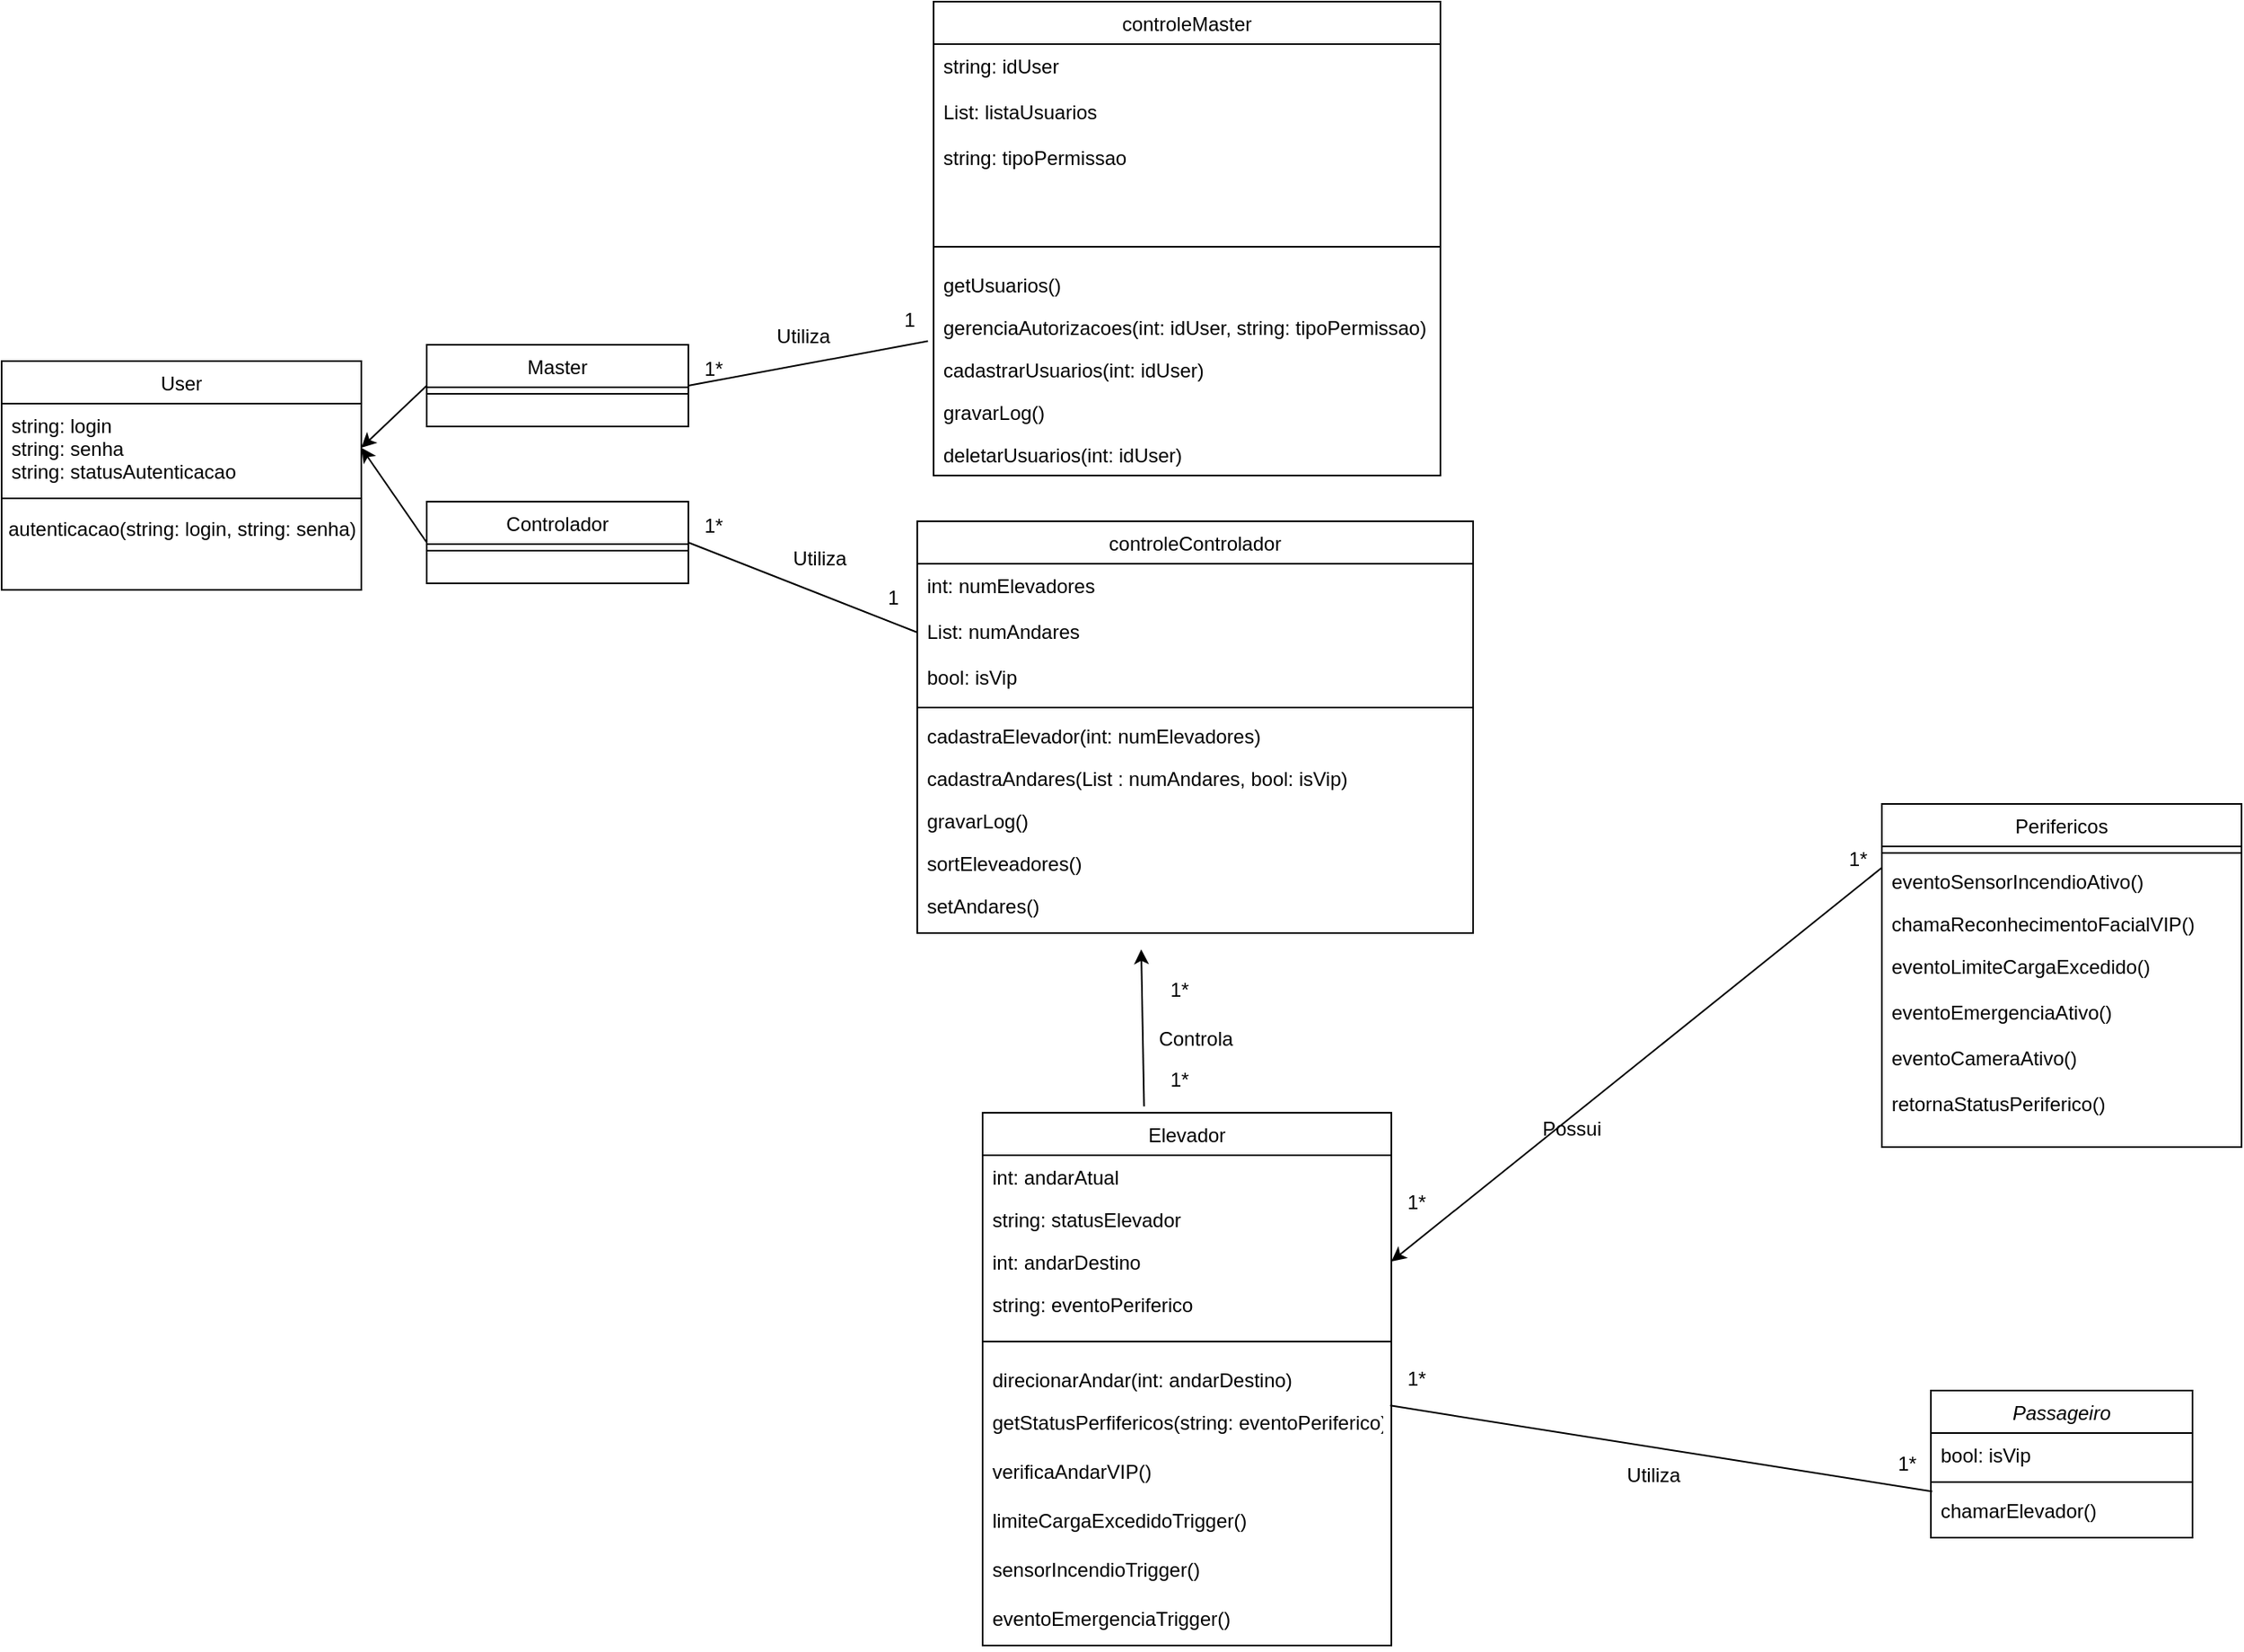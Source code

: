 <mxfile version="20.5.3" type="github">
  <diagram id="C5RBs43oDa-KdzZeNtuy" name="Page-1">
    <mxGraphModel dx="1778" dy="2152" grid="1" gridSize="10" guides="1" tooltips="1" connect="1" arrows="1" fold="1" page="1" pageScale="1" pageWidth="827" pageHeight="1169" math="0" shadow="0">
      <root>
        <mxCell id="WIyWlLk6GJQsqaUBKTNV-0" />
        <mxCell id="WIyWlLk6GJQsqaUBKTNV-1" parent="WIyWlLk6GJQsqaUBKTNV-0" />
        <mxCell id="zkfFHV4jXpPFQw0GAbJ--0" value="Passageiro" style="swimlane;fontStyle=2;align=center;verticalAlign=top;childLayout=stackLayout;horizontal=1;startSize=26;horizontalStack=0;resizeParent=1;resizeLast=0;collapsible=1;marginBottom=0;rounded=0;shadow=0;strokeWidth=1;" parent="WIyWlLk6GJQsqaUBKTNV-1" vertex="1">
          <mxGeometry x="1250" y="790" width="160" height="90" as="geometry">
            <mxRectangle x="230" y="140" width="160" height="26" as="alternateBounds" />
          </mxGeometry>
        </mxCell>
        <mxCell id="zkfFHV4jXpPFQw0GAbJ--1" value="bool: isVip" style="text;align=left;verticalAlign=top;spacingLeft=4;spacingRight=4;overflow=hidden;rotatable=0;points=[[0,0.5],[1,0.5]];portConstraint=eastwest;" parent="zkfFHV4jXpPFQw0GAbJ--0" vertex="1">
          <mxGeometry y="26" width="160" height="26" as="geometry" />
        </mxCell>
        <mxCell id="zkfFHV4jXpPFQw0GAbJ--4" value="" style="line;html=1;strokeWidth=1;align=left;verticalAlign=middle;spacingTop=-1;spacingLeft=3;spacingRight=3;rotatable=0;labelPosition=right;points=[];portConstraint=eastwest;" parent="zkfFHV4jXpPFQw0GAbJ--0" vertex="1">
          <mxGeometry y="52" width="160" height="8" as="geometry" />
        </mxCell>
        <mxCell id="zkfFHV4jXpPFQw0GAbJ--5" value="chamarElevador()" style="text;align=left;verticalAlign=top;spacingLeft=4;spacingRight=4;overflow=hidden;rotatable=0;points=[[0,0.5],[1,0.5]];portConstraint=eastwest;" parent="zkfFHV4jXpPFQw0GAbJ--0" vertex="1">
          <mxGeometry y="60" width="160" height="26" as="geometry" />
        </mxCell>
        <mxCell id="zkfFHV4jXpPFQw0GAbJ--6" value="Controlador" style="swimlane;fontStyle=0;align=center;verticalAlign=top;childLayout=stackLayout;horizontal=1;startSize=26;horizontalStack=0;resizeParent=1;resizeLast=0;collapsible=1;marginBottom=0;rounded=0;shadow=0;strokeWidth=1;" parent="WIyWlLk6GJQsqaUBKTNV-1" vertex="1">
          <mxGeometry x="330" y="246" width="160" height="50" as="geometry">
            <mxRectangle x="130" y="380" width="160" height="26" as="alternateBounds" />
          </mxGeometry>
        </mxCell>
        <mxCell id="zkfFHV4jXpPFQw0GAbJ--9" value="" style="line;html=1;strokeWidth=1;align=left;verticalAlign=middle;spacingTop=-1;spacingLeft=3;spacingRight=3;rotatable=0;labelPosition=right;points=[];portConstraint=eastwest;" parent="zkfFHV4jXpPFQw0GAbJ--6" vertex="1">
          <mxGeometry y="26" width="160" height="8" as="geometry" />
        </mxCell>
        <mxCell id="zkfFHV4jXpPFQw0GAbJ--13" value="Master" style="swimlane;fontStyle=0;align=center;verticalAlign=top;childLayout=stackLayout;horizontal=1;startSize=26;horizontalStack=0;resizeParent=1;resizeLast=0;collapsible=1;marginBottom=0;rounded=0;shadow=0;strokeWidth=1;" parent="WIyWlLk6GJQsqaUBKTNV-1" vertex="1">
          <mxGeometry x="330" y="150" width="160" height="50" as="geometry">
            <mxRectangle x="340" y="380" width="170" height="26" as="alternateBounds" />
          </mxGeometry>
        </mxCell>
        <mxCell id="zkfFHV4jXpPFQw0GAbJ--15" value="" style="line;html=1;strokeWidth=1;align=left;verticalAlign=middle;spacingTop=-1;spacingLeft=3;spacingRight=3;rotatable=0;labelPosition=right;points=[];portConstraint=eastwest;" parent="zkfFHV4jXpPFQw0GAbJ--13" vertex="1">
          <mxGeometry y="26" width="160" height="8" as="geometry" />
        </mxCell>
        <mxCell id="zkfFHV4jXpPFQw0GAbJ--17" value="Perifericos" style="swimlane;fontStyle=0;align=center;verticalAlign=top;childLayout=stackLayout;horizontal=1;startSize=26;horizontalStack=0;resizeParent=1;resizeLast=0;collapsible=1;marginBottom=0;rounded=0;shadow=0;strokeWidth=1;" parent="WIyWlLk6GJQsqaUBKTNV-1" vertex="1">
          <mxGeometry x="1220" y="431" width="220" height="210" as="geometry">
            <mxRectangle x="550" y="140" width="160" height="26" as="alternateBounds" />
          </mxGeometry>
        </mxCell>
        <mxCell id="zkfFHV4jXpPFQw0GAbJ--23" value="" style="line;html=1;strokeWidth=1;align=left;verticalAlign=middle;spacingTop=-1;spacingLeft=3;spacingRight=3;rotatable=0;labelPosition=right;points=[];portConstraint=eastwest;" parent="zkfFHV4jXpPFQw0GAbJ--17" vertex="1">
          <mxGeometry y="26" width="220" height="8" as="geometry" />
        </mxCell>
        <mxCell id="zkfFHV4jXpPFQw0GAbJ--24" value="eventoSensorIncendioAtivo()" style="text;align=left;verticalAlign=top;spacingLeft=4;spacingRight=4;overflow=hidden;rotatable=0;points=[[0,0.5],[1,0.5]];portConstraint=eastwest;" parent="zkfFHV4jXpPFQw0GAbJ--17" vertex="1">
          <mxGeometry y="34" width="220" height="26" as="geometry" />
        </mxCell>
        <mxCell id="zkfFHV4jXpPFQw0GAbJ--25" value="chamaReconhecimentoFacialVIP()" style="text;align=left;verticalAlign=top;spacingLeft=4;spacingRight=4;overflow=hidden;rotatable=0;points=[[0,0.5],[1,0.5]];portConstraint=eastwest;" parent="zkfFHV4jXpPFQw0GAbJ--17" vertex="1">
          <mxGeometry y="60" width="220" height="26" as="geometry" />
        </mxCell>
        <mxCell id="paJcDHO1TUpdrhw7AHeN-74" value="eventoLimiteCargaExcedido()&#xa;&#xa;eventoEmergenciaAtivo()&#xa;&#xa;eventoCameraAtivo()&#xa;&#xa;retornaStatusPeriferico()" style="text;align=left;verticalAlign=top;spacingLeft=4;spacingRight=4;overflow=hidden;rotatable=0;points=[[0,0.5],[1,0.5]];portConstraint=eastwest;" parent="zkfFHV4jXpPFQw0GAbJ--17" vertex="1">
          <mxGeometry y="86" width="220" height="124" as="geometry" />
        </mxCell>
        <mxCell id="paJcDHO1TUpdrhw7AHeN-0" value="Elevador" style="swimlane;fontStyle=0;align=center;verticalAlign=top;childLayout=stackLayout;horizontal=1;startSize=26;horizontalStack=0;resizeParent=1;resizeLast=0;collapsible=1;marginBottom=0;rounded=0;shadow=0;strokeWidth=1;" parent="WIyWlLk6GJQsqaUBKTNV-1" vertex="1">
          <mxGeometry x="670" y="620" width="250" height="326" as="geometry">
            <mxRectangle x="550" y="140" width="160" height="26" as="alternateBounds" />
          </mxGeometry>
        </mxCell>
        <mxCell id="paJcDHO1TUpdrhw7AHeN-1" value="int: andarAtual" style="text;align=left;verticalAlign=top;spacingLeft=4;spacingRight=4;overflow=hidden;rotatable=0;points=[[0,0.5],[1,0.5]];portConstraint=eastwest;" parent="paJcDHO1TUpdrhw7AHeN-0" vertex="1">
          <mxGeometry y="26" width="250" height="26" as="geometry" />
        </mxCell>
        <mxCell id="paJcDHO1TUpdrhw7AHeN-2" value="string: statusElevador" style="text;align=left;verticalAlign=top;spacingLeft=4;spacingRight=4;overflow=hidden;rotatable=0;points=[[0,0.5],[1,0.5]];portConstraint=eastwest;rounded=0;shadow=0;html=0;" parent="paJcDHO1TUpdrhw7AHeN-0" vertex="1">
          <mxGeometry y="52" width="250" height="26" as="geometry" />
        </mxCell>
        <mxCell id="paJcDHO1TUpdrhw7AHeN-3" value="int: andarDestino&#xa;" style="text;align=left;verticalAlign=top;spacingLeft=4;spacingRight=4;overflow=hidden;rotatable=0;points=[[0,0.5],[1,0.5]];portConstraint=eastwest;rounded=0;shadow=0;html=0;" parent="paJcDHO1TUpdrhw7AHeN-0" vertex="1">
          <mxGeometry y="78" width="250" height="26" as="geometry" />
        </mxCell>
        <mxCell id="WmS8KMA2BOHSAql20dxz-7" value="string: eventoPeriferico&#xa;" style="text;align=left;verticalAlign=top;spacingLeft=4;spacingRight=4;overflow=hidden;rotatable=0;points=[[0,0.5],[1,0.5]];portConstraint=eastwest;rounded=0;shadow=0;html=0;" vertex="1" parent="paJcDHO1TUpdrhw7AHeN-0">
          <mxGeometry y="104" width="250" height="26" as="geometry" />
        </mxCell>
        <mxCell id="paJcDHO1TUpdrhw7AHeN-6" value="" style="line;html=1;strokeWidth=1;align=left;verticalAlign=middle;spacingTop=-1;spacingLeft=3;spacingRight=3;rotatable=0;labelPosition=right;points=[];portConstraint=eastwest;" parent="paJcDHO1TUpdrhw7AHeN-0" vertex="1">
          <mxGeometry y="130" width="250" height="20" as="geometry" />
        </mxCell>
        <mxCell id="paJcDHO1TUpdrhw7AHeN-7" value="direcionarAndar(int: andarDestino)" style="text;align=left;verticalAlign=top;spacingLeft=4;spacingRight=4;overflow=hidden;rotatable=0;points=[[0,0.5],[1,0.5]];portConstraint=eastwest;" parent="paJcDHO1TUpdrhw7AHeN-0" vertex="1">
          <mxGeometry y="150" width="250" height="26" as="geometry" />
        </mxCell>
        <mxCell id="paJcDHO1TUpdrhw7AHeN-8" value="getStatusPerfifericos(string: eventoPeriferico)" style="text;align=left;verticalAlign=top;spacingLeft=4;spacingRight=4;overflow=hidden;rotatable=0;points=[[0,0.5],[1,0.5]];portConstraint=eastwest;" parent="paJcDHO1TUpdrhw7AHeN-0" vertex="1">
          <mxGeometry y="176" width="250" height="30" as="geometry" />
        </mxCell>
        <mxCell id="WmS8KMA2BOHSAql20dxz-0" value="verificaAndarVIP()" style="text;align=left;verticalAlign=top;spacingLeft=4;spacingRight=4;overflow=hidden;rotatable=0;points=[[0,0.5],[1,0.5]];portConstraint=eastwest;" vertex="1" parent="paJcDHO1TUpdrhw7AHeN-0">
          <mxGeometry y="206" width="250" height="30" as="geometry" />
        </mxCell>
        <mxCell id="WmS8KMA2BOHSAql20dxz-1" value="limiteCargaExcedidoTrigger()" style="text;align=left;verticalAlign=top;spacingLeft=4;spacingRight=4;overflow=hidden;rotatable=0;points=[[0,0.5],[1,0.5]];portConstraint=eastwest;" vertex="1" parent="paJcDHO1TUpdrhw7AHeN-0">
          <mxGeometry y="236" width="250" height="30" as="geometry" />
        </mxCell>
        <mxCell id="WmS8KMA2BOHSAql20dxz-9" value="sensorIncendioTrigger()" style="text;align=left;verticalAlign=top;spacingLeft=4;spacingRight=4;overflow=hidden;rotatable=0;points=[[0,0.5],[1,0.5]];portConstraint=eastwest;" vertex="1" parent="paJcDHO1TUpdrhw7AHeN-0">
          <mxGeometry y="266" width="250" height="30" as="geometry" />
        </mxCell>
        <mxCell id="WmS8KMA2BOHSAql20dxz-10" value="eventoEmergenciaTrigger()" style="text;align=left;verticalAlign=top;spacingLeft=4;spacingRight=4;overflow=hidden;rotatable=0;points=[[0,0.5],[1,0.5]];portConstraint=eastwest;" vertex="1" parent="paJcDHO1TUpdrhw7AHeN-0">
          <mxGeometry y="296" width="250" height="30" as="geometry" />
        </mxCell>
        <mxCell id="paJcDHO1TUpdrhw7AHeN-18" value="controleControlador" style="swimlane;fontStyle=0;align=center;verticalAlign=top;childLayout=stackLayout;horizontal=1;startSize=26;horizontalStack=0;resizeParent=1;resizeLast=0;collapsible=1;marginBottom=0;rounded=0;shadow=0;strokeWidth=1;" parent="WIyWlLk6GJQsqaUBKTNV-1" vertex="1">
          <mxGeometry x="630" y="258" width="340" height="252" as="geometry">
            <mxRectangle x="550" y="140" width="160" height="26" as="alternateBounds" />
          </mxGeometry>
        </mxCell>
        <mxCell id="paJcDHO1TUpdrhw7AHeN-19" value="int: numElevadores&#xa;&#xa;List: numAndares&#xa;&#xa;bool: isVip" style="text;align=left;verticalAlign=top;spacingLeft=4;spacingRight=4;overflow=hidden;rotatable=0;points=[[0,0.5],[1,0.5]];portConstraint=eastwest;" parent="paJcDHO1TUpdrhw7AHeN-18" vertex="1">
          <mxGeometry y="26" width="340" height="84" as="geometry" />
        </mxCell>
        <mxCell id="paJcDHO1TUpdrhw7AHeN-24" value="" style="line;html=1;strokeWidth=1;align=left;verticalAlign=middle;spacingTop=-1;spacingLeft=3;spacingRight=3;rotatable=0;labelPosition=right;points=[];portConstraint=eastwest;" parent="paJcDHO1TUpdrhw7AHeN-18" vertex="1">
          <mxGeometry y="110" width="340" height="8" as="geometry" />
        </mxCell>
        <mxCell id="paJcDHO1TUpdrhw7AHeN-25" value="cadastraElevador(int: numElevadores)" style="text;align=left;verticalAlign=top;spacingLeft=4;spacingRight=4;overflow=hidden;rotatable=0;points=[[0,0.5],[1,0.5]];portConstraint=eastwest;" parent="paJcDHO1TUpdrhw7AHeN-18" vertex="1">
          <mxGeometry y="118" width="340" height="26" as="geometry" />
        </mxCell>
        <mxCell id="paJcDHO1TUpdrhw7AHeN-26" value="cadastraAndares(List : numAndares, bool: isVip)" style="text;align=left;verticalAlign=top;spacingLeft=4;spacingRight=4;overflow=hidden;rotatable=0;points=[[0,0.5],[1,0.5]];portConstraint=eastwest;" parent="paJcDHO1TUpdrhw7AHeN-18" vertex="1">
          <mxGeometry y="144" width="340" height="26" as="geometry" />
        </mxCell>
        <mxCell id="X25LVbqBJPFkBgUsLuDJ-2" value="gravarLog()" style="text;align=left;verticalAlign=top;spacingLeft=4;spacingRight=4;overflow=hidden;rotatable=0;points=[[0,0.5],[1,0.5]];portConstraint=eastwest;" parent="paJcDHO1TUpdrhw7AHeN-18" vertex="1">
          <mxGeometry y="170" width="340" height="26" as="geometry" />
        </mxCell>
        <mxCell id="WmS8KMA2BOHSAql20dxz-5" value="sortEleveadores()" style="text;align=left;verticalAlign=top;spacingLeft=4;spacingRight=4;overflow=hidden;rotatable=0;points=[[0,0.5],[1,0.5]];portConstraint=eastwest;" vertex="1" parent="paJcDHO1TUpdrhw7AHeN-18">
          <mxGeometry y="196" width="340" height="26" as="geometry" />
        </mxCell>
        <mxCell id="WmS8KMA2BOHSAql20dxz-6" value="setAndares()" style="text;align=left;verticalAlign=top;spacingLeft=4;spacingRight=4;overflow=hidden;rotatable=0;points=[[0,0.5],[1,0.5]];portConstraint=eastwest;" vertex="1" parent="paJcDHO1TUpdrhw7AHeN-18">
          <mxGeometry y="222" width="340" height="26" as="geometry" />
        </mxCell>
        <mxCell id="paJcDHO1TUpdrhw7AHeN-32" value="User" style="swimlane;fontStyle=0;align=center;verticalAlign=top;childLayout=stackLayout;horizontal=1;startSize=26;horizontalStack=0;resizeParent=1;resizeLast=0;collapsible=1;marginBottom=0;rounded=0;shadow=0;strokeWidth=1;" parent="WIyWlLk6GJQsqaUBKTNV-1" vertex="1">
          <mxGeometry x="70" y="160" width="220" height="140" as="geometry">
            <mxRectangle x="340" y="380" width="170" height="26" as="alternateBounds" />
          </mxGeometry>
        </mxCell>
        <mxCell id="paJcDHO1TUpdrhw7AHeN-33" value="string: login&#xa;string: senha&#xa;string: statusAutenticacao" style="text;align=left;verticalAlign=top;spacingLeft=4;spacingRight=4;overflow=hidden;rotatable=0;points=[[0,0.5],[1,0.5]];portConstraint=eastwest;" parent="paJcDHO1TUpdrhw7AHeN-32" vertex="1">
          <mxGeometry y="26" width="220" height="54" as="geometry" />
        </mxCell>
        <mxCell id="paJcDHO1TUpdrhw7AHeN-34" value="" style="line;html=1;strokeWidth=1;align=left;verticalAlign=middle;spacingTop=-1;spacingLeft=3;spacingRight=3;rotatable=0;labelPosition=right;points=[];portConstraint=eastwest;" parent="paJcDHO1TUpdrhw7AHeN-32" vertex="1">
          <mxGeometry y="80" width="220" height="8" as="geometry" />
        </mxCell>
        <mxCell id="paJcDHO1TUpdrhw7AHeN-35" value="autenticacao(string: login, string: senha)" style="text;html=1;align=center;verticalAlign=middle;resizable=0;points=[];autosize=1;strokeColor=none;fillColor=none;" parent="paJcDHO1TUpdrhw7AHeN-32" vertex="1">
          <mxGeometry y="88" width="220" height="30" as="geometry" />
        </mxCell>
        <mxCell id="paJcDHO1TUpdrhw7AHeN-36" value="" style="endArrow=classic;html=1;rounded=0;entryX=1;entryY=0.5;entryDx=0;entryDy=0;exitX=0;exitY=0.5;exitDx=0;exitDy=0;" parent="WIyWlLk6GJQsqaUBKTNV-1" source="zkfFHV4jXpPFQw0GAbJ--13" target="paJcDHO1TUpdrhw7AHeN-33" edge="1">
          <mxGeometry width="50" height="50" relative="1" as="geometry">
            <mxPoint x="490" y="340" as="sourcePoint" />
            <mxPoint x="540" y="290" as="targetPoint" />
          </mxGeometry>
        </mxCell>
        <mxCell id="paJcDHO1TUpdrhw7AHeN-37" value="" style="endArrow=classic;html=1;rounded=0;entryX=1;entryY=0.5;entryDx=0;entryDy=0;exitX=0;exitY=0.5;exitDx=0;exitDy=0;" parent="WIyWlLk6GJQsqaUBKTNV-1" source="zkfFHV4jXpPFQw0GAbJ--6" target="paJcDHO1TUpdrhw7AHeN-33" edge="1">
          <mxGeometry width="50" height="50" relative="1" as="geometry">
            <mxPoint x="340" y="185" as="sourcePoint" />
            <mxPoint x="260" y="213" as="targetPoint" />
          </mxGeometry>
        </mxCell>
        <mxCell id="paJcDHO1TUpdrhw7AHeN-39" value="" style="endArrow=none;html=1;rounded=0;exitX=1;exitY=0.5;exitDx=0;exitDy=0;entryX=-0.011;entryY=0.837;entryDx=0;entryDy=0;entryPerimeter=0;" parent="WIyWlLk6GJQsqaUBKTNV-1" source="zkfFHV4jXpPFQw0GAbJ--13" target="paJcDHO1TUpdrhw7AHeN-62" edge="1">
          <mxGeometry width="50" height="50" relative="1" as="geometry">
            <mxPoint x="540" y="200" as="sourcePoint" />
            <mxPoint x="665.056" y="97.762" as="targetPoint" />
          </mxGeometry>
        </mxCell>
        <mxCell id="paJcDHO1TUpdrhw7AHeN-40" value="" style="endArrow=none;html=1;rounded=0;exitX=1;exitY=0.5;exitDx=0;exitDy=0;entryX=0;entryY=0.5;entryDx=0;entryDy=0;" parent="WIyWlLk6GJQsqaUBKTNV-1" source="zkfFHV4jXpPFQw0GAbJ--6" target="paJcDHO1TUpdrhw7AHeN-19" edge="1">
          <mxGeometry width="50" height="50" relative="1" as="geometry">
            <mxPoint x="440" y="402" as="sourcePoint" />
            <mxPoint x="630" y="401" as="targetPoint" />
          </mxGeometry>
        </mxCell>
        <mxCell id="paJcDHO1TUpdrhw7AHeN-41" value="" style="endArrow=none;html=1;rounded=0;exitX=0.997;exitY=0.106;exitDx=0;exitDy=0;entryX=0.005;entryY=0.067;entryDx=0;entryDy=0;exitPerimeter=0;entryPerimeter=0;" parent="WIyWlLk6GJQsqaUBKTNV-1" source="paJcDHO1TUpdrhw7AHeN-8" target="zkfFHV4jXpPFQw0GAbJ--5" edge="1">
          <mxGeometry width="50" height="50" relative="1" as="geometry">
            <mxPoint x="860" y="860.0" as="sourcePoint" />
            <mxPoint x="1180" y="860" as="targetPoint" />
          </mxGeometry>
        </mxCell>
        <mxCell id="paJcDHO1TUpdrhw7AHeN-42" value="Utiliza" style="text;html=1;align=center;verticalAlign=middle;resizable=0;points=[];autosize=1;strokeColor=none;fillColor=none;" parent="WIyWlLk6GJQsqaUBKTNV-1" vertex="1">
          <mxGeometry x="1050" y="827" width="60" height="30" as="geometry" />
        </mxCell>
        <mxCell id="paJcDHO1TUpdrhw7AHeN-43" value="1*" style="text;html=1;align=center;verticalAlign=middle;resizable=0;points=[];autosize=1;strokeColor=none;fillColor=none;" parent="WIyWlLk6GJQsqaUBKTNV-1" vertex="1">
          <mxGeometry x="1220" y="820" width="30" height="30" as="geometry" />
        </mxCell>
        <mxCell id="paJcDHO1TUpdrhw7AHeN-44" value="1*" style="text;html=1;align=center;verticalAlign=middle;resizable=0;points=[];autosize=1;strokeColor=none;fillColor=none;" parent="WIyWlLk6GJQsqaUBKTNV-1" vertex="1">
          <mxGeometry x="920" y="768" width="30" height="30" as="geometry" />
        </mxCell>
        <mxCell id="paJcDHO1TUpdrhw7AHeN-46" value="Possui" style="text;html=1;align=center;verticalAlign=middle;resizable=0;points=[];autosize=1;strokeColor=none;fillColor=none;" parent="WIyWlLk6GJQsqaUBKTNV-1" vertex="1">
          <mxGeometry x="1000" y="615" width="60" height="30" as="geometry" />
        </mxCell>
        <mxCell id="paJcDHO1TUpdrhw7AHeN-47" value="1*" style="text;html=1;align=center;verticalAlign=middle;resizable=0;points=[];autosize=1;strokeColor=none;fillColor=none;" parent="WIyWlLk6GJQsqaUBKTNV-1" vertex="1">
          <mxGeometry x="1190" y="450" width="30" height="30" as="geometry" />
        </mxCell>
        <mxCell id="paJcDHO1TUpdrhw7AHeN-48" value="1*" style="text;html=1;align=center;verticalAlign=middle;resizable=0;points=[];autosize=1;strokeColor=none;fillColor=none;" parent="WIyWlLk6GJQsqaUBKTNV-1" vertex="1">
          <mxGeometry x="920" y="660" width="30" height="30" as="geometry" />
        </mxCell>
        <mxCell id="paJcDHO1TUpdrhw7AHeN-52" value="" style="endArrow=classic;html=1;rounded=0;entryX=1;entryY=0.5;entryDx=0;entryDy=0;exitX=0;exitY=0.5;exitDx=0;exitDy=0;" parent="WIyWlLk6GJQsqaUBKTNV-1" target="paJcDHO1TUpdrhw7AHeN-3" edge="1">
          <mxGeometry width="50" height="50" relative="1" as="geometry">
            <mxPoint x="1220" y="470" as="sourcePoint" />
            <mxPoint x="980" y="600" as="targetPoint" />
          </mxGeometry>
        </mxCell>
        <mxCell id="paJcDHO1TUpdrhw7AHeN-54" value="controleMaster" style="swimlane;fontStyle=0;align=center;verticalAlign=top;childLayout=stackLayout;horizontal=1;startSize=26;horizontalStack=0;resizeParent=1;resizeLast=0;collapsible=1;marginBottom=0;rounded=0;shadow=0;strokeWidth=1;" parent="WIyWlLk6GJQsqaUBKTNV-1" vertex="1">
          <mxGeometry x="640" y="-60" width="310" height="290" as="geometry">
            <mxRectangle x="550" y="140" width="160" height="26" as="alternateBounds" />
          </mxGeometry>
        </mxCell>
        <mxCell id="paJcDHO1TUpdrhw7AHeN-55" value="string: idUser&#xa;&#xa;List: listaUsuarios&#xa;&#xa;string: tipoPermissao" style="text;align=left;verticalAlign=top;spacingLeft=4;spacingRight=4;overflow=hidden;rotatable=0;points=[[0,0.5],[1,0.5]];portConstraint=eastwest;" parent="paJcDHO1TUpdrhw7AHeN-54" vertex="1">
          <mxGeometry y="26" width="310" height="114" as="geometry" />
        </mxCell>
        <mxCell id="paJcDHO1TUpdrhw7AHeN-56" value="" style="line;html=1;strokeWidth=1;align=left;verticalAlign=middle;spacingTop=-1;spacingLeft=3;spacingRight=3;rotatable=0;labelPosition=right;points=[];portConstraint=eastwest;" parent="paJcDHO1TUpdrhw7AHeN-54" vertex="1">
          <mxGeometry y="140" width="310" height="20" as="geometry" />
        </mxCell>
        <mxCell id="paJcDHO1TUpdrhw7AHeN-61" value="getUsuarios()" style="text;align=left;verticalAlign=top;spacingLeft=4;spacingRight=4;overflow=hidden;rotatable=0;points=[[0,0.5],[1,0.5]];portConstraint=eastwest;" parent="paJcDHO1TUpdrhw7AHeN-54" vertex="1">
          <mxGeometry y="160" width="310" height="26" as="geometry" />
        </mxCell>
        <mxCell id="paJcDHO1TUpdrhw7AHeN-62" value="gerenciaAutorizacoes(int: idUser, string: tipoPermissao)" style="text;align=left;verticalAlign=top;spacingLeft=4;spacingRight=4;overflow=hidden;rotatable=0;points=[[0,0.5],[1,0.5]];portConstraint=eastwest;" parent="paJcDHO1TUpdrhw7AHeN-54" vertex="1">
          <mxGeometry y="186" width="310" height="26" as="geometry" />
        </mxCell>
        <mxCell id="paJcDHO1TUpdrhw7AHeN-63" value="cadastrarUsuarios(int: idUser)" style="text;align=left;verticalAlign=top;spacingLeft=4;spacingRight=4;overflow=hidden;rotatable=0;points=[[0,0.5],[1,0.5]];portConstraint=eastwest;" parent="paJcDHO1TUpdrhw7AHeN-54" vertex="1">
          <mxGeometry y="212" width="310" height="26" as="geometry" />
        </mxCell>
        <mxCell id="X25LVbqBJPFkBgUsLuDJ-0" value="gravarLog()" style="text;align=left;verticalAlign=top;spacingLeft=4;spacingRight=4;overflow=hidden;rotatable=0;points=[[0,0.5],[1,0.5]];portConstraint=eastwest;" parent="paJcDHO1TUpdrhw7AHeN-54" vertex="1">
          <mxGeometry y="238" width="310" height="26" as="geometry" />
        </mxCell>
        <mxCell id="WmS8KMA2BOHSAql20dxz-3" value="deletarUsuarios(int: idUser)" style="text;align=left;verticalAlign=top;spacingLeft=4;spacingRight=4;overflow=hidden;rotatable=0;points=[[0,0.5],[1,0.5]];portConstraint=eastwest;" vertex="1" parent="paJcDHO1TUpdrhw7AHeN-54">
          <mxGeometry y="264" width="310" height="26" as="geometry" />
        </mxCell>
        <mxCell id="paJcDHO1TUpdrhw7AHeN-64" value="" style="endArrow=classic;html=1;rounded=0;exitX=0.395;exitY=-0.012;exitDx=0;exitDy=0;exitPerimeter=0;" parent="WIyWlLk6GJQsqaUBKTNV-1" source="paJcDHO1TUpdrhw7AHeN-0" edge="1">
          <mxGeometry width="50" height="50" relative="1" as="geometry">
            <mxPoint x="740" y="670" as="sourcePoint" />
            <mxPoint x="767" y="520" as="targetPoint" />
          </mxGeometry>
        </mxCell>
        <mxCell id="paJcDHO1TUpdrhw7AHeN-65" value="Controla" style="text;html=1;align=center;verticalAlign=middle;resizable=0;points=[];autosize=1;strokeColor=none;fillColor=none;" parent="WIyWlLk6GJQsqaUBKTNV-1" vertex="1">
          <mxGeometry x="765" y="560" width="70" height="30" as="geometry" />
        </mxCell>
        <mxCell id="paJcDHO1TUpdrhw7AHeN-66" value="1*" style="text;html=1;align=center;verticalAlign=middle;resizable=0;points=[];autosize=1;strokeColor=none;fillColor=none;" parent="WIyWlLk6GJQsqaUBKTNV-1" vertex="1">
          <mxGeometry x="775" y="530" width="30" height="30" as="geometry" />
        </mxCell>
        <mxCell id="paJcDHO1TUpdrhw7AHeN-67" value="1*" style="text;html=1;align=center;verticalAlign=middle;resizable=0;points=[];autosize=1;strokeColor=none;fillColor=none;" parent="WIyWlLk6GJQsqaUBKTNV-1" vertex="1">
          <mxGeometry x="775" y="585" width="30" height="30" as="geometry" />
        </mxCell>
        <mxCell id="paJcDHO1TUpdrhw7AHeN-68" value="Utiliza" style="text;html=1;align=center;verticalAlign=middle;resizable=0;points=[];autosize=1;strokeColor=none;fillColor=none;" parent="WIyWlLk6GJQsqaUBKTNV-1" vertex="1">
          <mxGeometry x="530" y="130" width="60" height="30" as="geometry" />
        </mxCell>
        <mxCell id="paJcDHO1TUpdrhw7AHeN-69" value="Utiliza" style="text;html=1;align=center;verticalAlign=middle;resizable=0;points=[];autosize=1;strokeColor=none;fillColor=none;" parent="WIyWlLk6GJQsqaUBKTNV-1" vertex="1">
          <mxGeometry x="540" y="266" width="60" height="30" as="geometry" />
        </mxCell>
        <mxCell id="paJcDHO1TUpdrhw7AHeN-70" value="1*" style="text;html=1;align=center;verticalAlign=middle;resizable=0;points=[];autosize=1;strokeColor=none;fillColor=none;" parent="WIyWlLk6GJQsqaUBKTNV-1" vertex="1">
          <mxGeometry x="490" y="150" width="30" height="30" as="geometry" />
        </mxCell>
        <mxCell id="paJcDHO1TUpdrhw7AHeN-71" value="1" style="text;html=1;align=center;verticalAlign=middle;resizable=0;points=[];autosize=1;strokeColor=none;fillColor=none;" parent="WIyWlLk6GJQsqaUBKTNV-1" vertex="1">
          <mxGeometry x="610" y="120" width="30" height="30" as="geometry" />
        </mxCell>
        <mxCell id="paJcDHO1TUpdrhw7AHeN-72" value="1*" style="text;html=1;align=center;verticalAlign=middle;resizable=0;points=[];autosize=1;strokeColor=none;fillColor=none;" parent="WIyWlLk6GJQsqaUBKTNV-1" vertex="1">
          <mxGeometry x="490" y="246" width="30" height="30" as="geometry" />
        </mxCell>
        <mxCell id="paJcDHO1TUpdrhw7AHeN-73" value="1" style="text;html=1;align=center;verticalAlign=middle;resizable=0;points=[];autosize=1;strokeColor=none;fillColor=none;" parent="WIyWlLk6GJQsqaUBKTNV-1" vertex="1">
          <mxGeometry x="600" y="290" width="30" height="30" as="geometry" />
        </mxCell>
      </root>
    </mxGraphModel>
  </diagram>
</mxfile>
